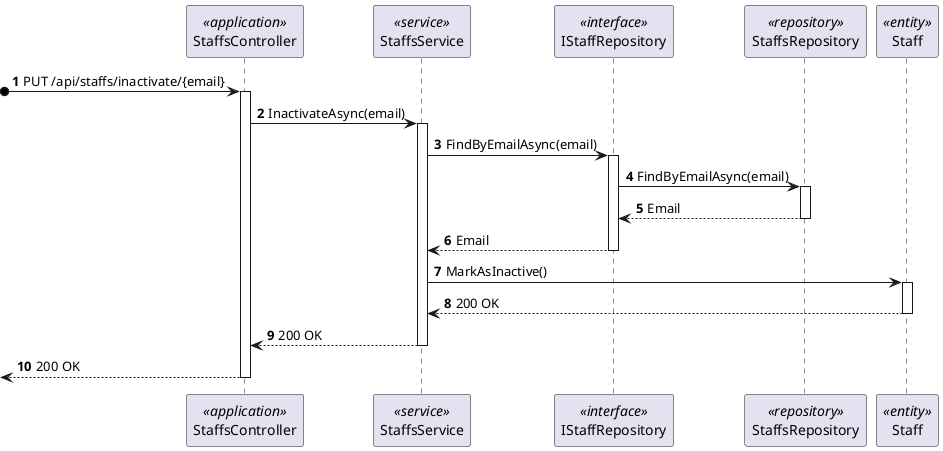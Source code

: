 @startuml
'https://plantuml.com/sequence-diagram

autonumber

participant "StaffsController" as con <<application>>
participant "StaffsService" as ser <<service>>
participant "IStaffRepository" as repo1 <<interface>>
participant "StaffsRepository" as repo <<repository>>
participant "Staff" as staff <<entity>>

?o-> con: PUT /api/staffs/inactivate/{email}
activate con
con -> ser: InactivateAsync(email)
activate ser
ser -> repo1: FindByEmailAsync(email)
activate repo1
repo1 -> repo: FindByEmailAsync(email)
activate repo
repo --> repo1: Email
deactivate repo
repo1 --> ser: Email
deactivate repo1
ser -> staff: MarkAsInactive()
activate staff
staff --> ser: 200 OK
deactivate staff
ser --> con: 200 OK
deactivate ser
<-- con: 200 OK
deactivate con






@enduml